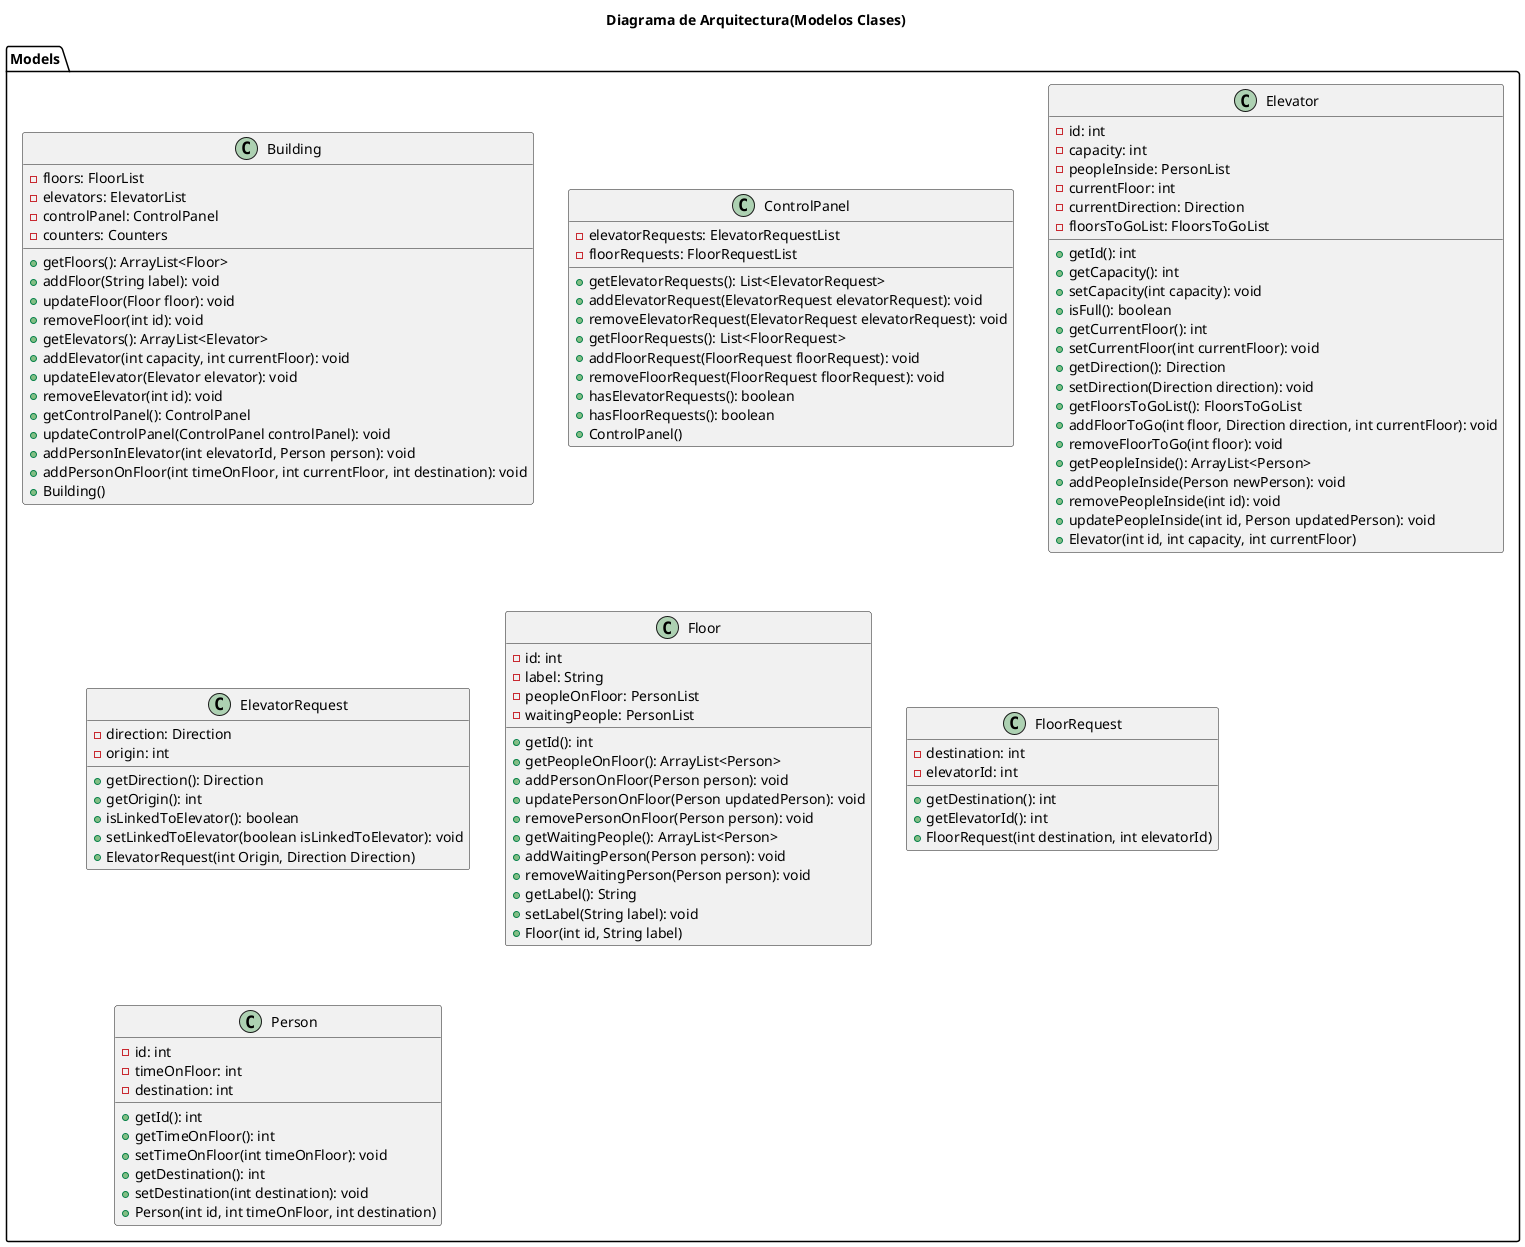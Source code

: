 @startuml Diagrama_de_Arquitectura

title Diagrama de Arquitectura(Modelos Clases)

skinparam {
    NoteBackgroundColor #whiteSmoke
}

hide empty members

package Models {
    class Building {
        - floors: FloorList
        - elevators: ElevatorList
        - controlPanel: ControlPanel
        - counters: Counters
        + getFloors(): ArrayList<Floor>
        + addFloor(String label): void
        + updateFloor(Floor floor): void
        + removeFloor(int id): void
        + getElevators(): ArrayList<Elevator>
        + addElevator(int capacity, int currentFloor): void
        + updateElevator(Elevator elevator): void
        + removeElevator(int id): void
        + getControlPanel(): ControlPanel
        + updateControlPanel(ControlPanel controlPanel): void
        + addPersonInElevator(int elevatorId, Person person): void
        + addPersonOnFloor(int timeOnFloor, int currentFloor, int destination): void
        + Building()
    }

    class ControlPanel {
        - elevatorRequests: ElevatorRequestList
        - floorRequests: FloorRequestList
        + getElevatorRequests(): List<ElevatorRequest>
        + addElevatorRequest(ElevatorRequest elevatorRequest): void
        + removeElevatorRequest(ElevatorRequest elevatorRequest): void
        + getFloorRequests(): List<FloorRequest>
        + addFloorRequest(FloorRequest floorRequest): void
        + removeFloorRequest(FloorRequest floorRequest): void
        + hasElevatorRequests(): boolean
        + hasFloorRequests(): boolean
        + ControlPanel()
    }

    class Elevator {
        - id: int
        - capacity: int
        - peopleInside: PersonList
        - currentFloor: int
        - currentDirection: Direction
        - floorsToGoList: FloorsToGoList
        + getId(): int
        + getCapacity(): int
        + setCapacity(int capacity): void
        + isFull(): boolean
        + getCurrentFloor(): int
        + setCurrentFloor(int currentFloor): void
        + getDirection(): Direction
        + setDirection(Direction direction): void
        + getFloorsToGoList(): FloorsToGoList
        + addFloorToGo(int floor, Direction direction, int currentFloor): void
        + removeFloorToGo(int floor): void
        + getPeopleInside(): ArrayList<Person>
        + addPeopleInside(Person newPerson): void
        + removePeopleInside(int id): void
        + updatePeopleInside(int id, Person updatedPerson): void
        + Elevator(int id, int capacity, int currentFloor)
    }

    class ElevatorRequest {
        - direction: Direction
        - origin: int
        + getDirection(): Direction
        + getOrigin(): int
        + isLinkedToElevator(): boolean
        + setLinkedToElevator(boolean isLinkedToElevator): void
        + ElevatorRequest(int Origin, Direction Direction)
    }

    class Floor {
        - id: int
        - label: String
        - peopleOnFloor: PersonList
        - waitingPeople: PersonList
        + getId(): int
        + getPeopleOnFloor(): ArrayList<Person>
        + addPersonOnFloor(Person person): void
        + updatePersonOnFloor(Person updatedPerson): void
        + removePersonOnFloor(Person person): void
        + getWaitingPeople(): ArrayList<Person>
        + addWaitingPerson(Person person): void
        + removeWaitingPerson(Person person): void
        + getLabel(): String
        + setLabel(String label): void
        + Floor(int id, String label)
    }

    class FloorRequest {
        - destination: int
        - elevatorId: int
        + getDestination(): int
        + getElevatorId(): int
        + FloorRequest(int destination, int elevatorId)
    }

    class Person {
        - id: int
        - timeOnFloor: int
        - destination: int
        + getId(): int
        + getTimeOnFloor(): int
        + setTimeOnFloor(int timeOnFloor): void
        + getDestination(): int
        + setDestination(int destination): void
        + Person(int id, int timeOnFloor, int destination)
    }
}

@enduml
